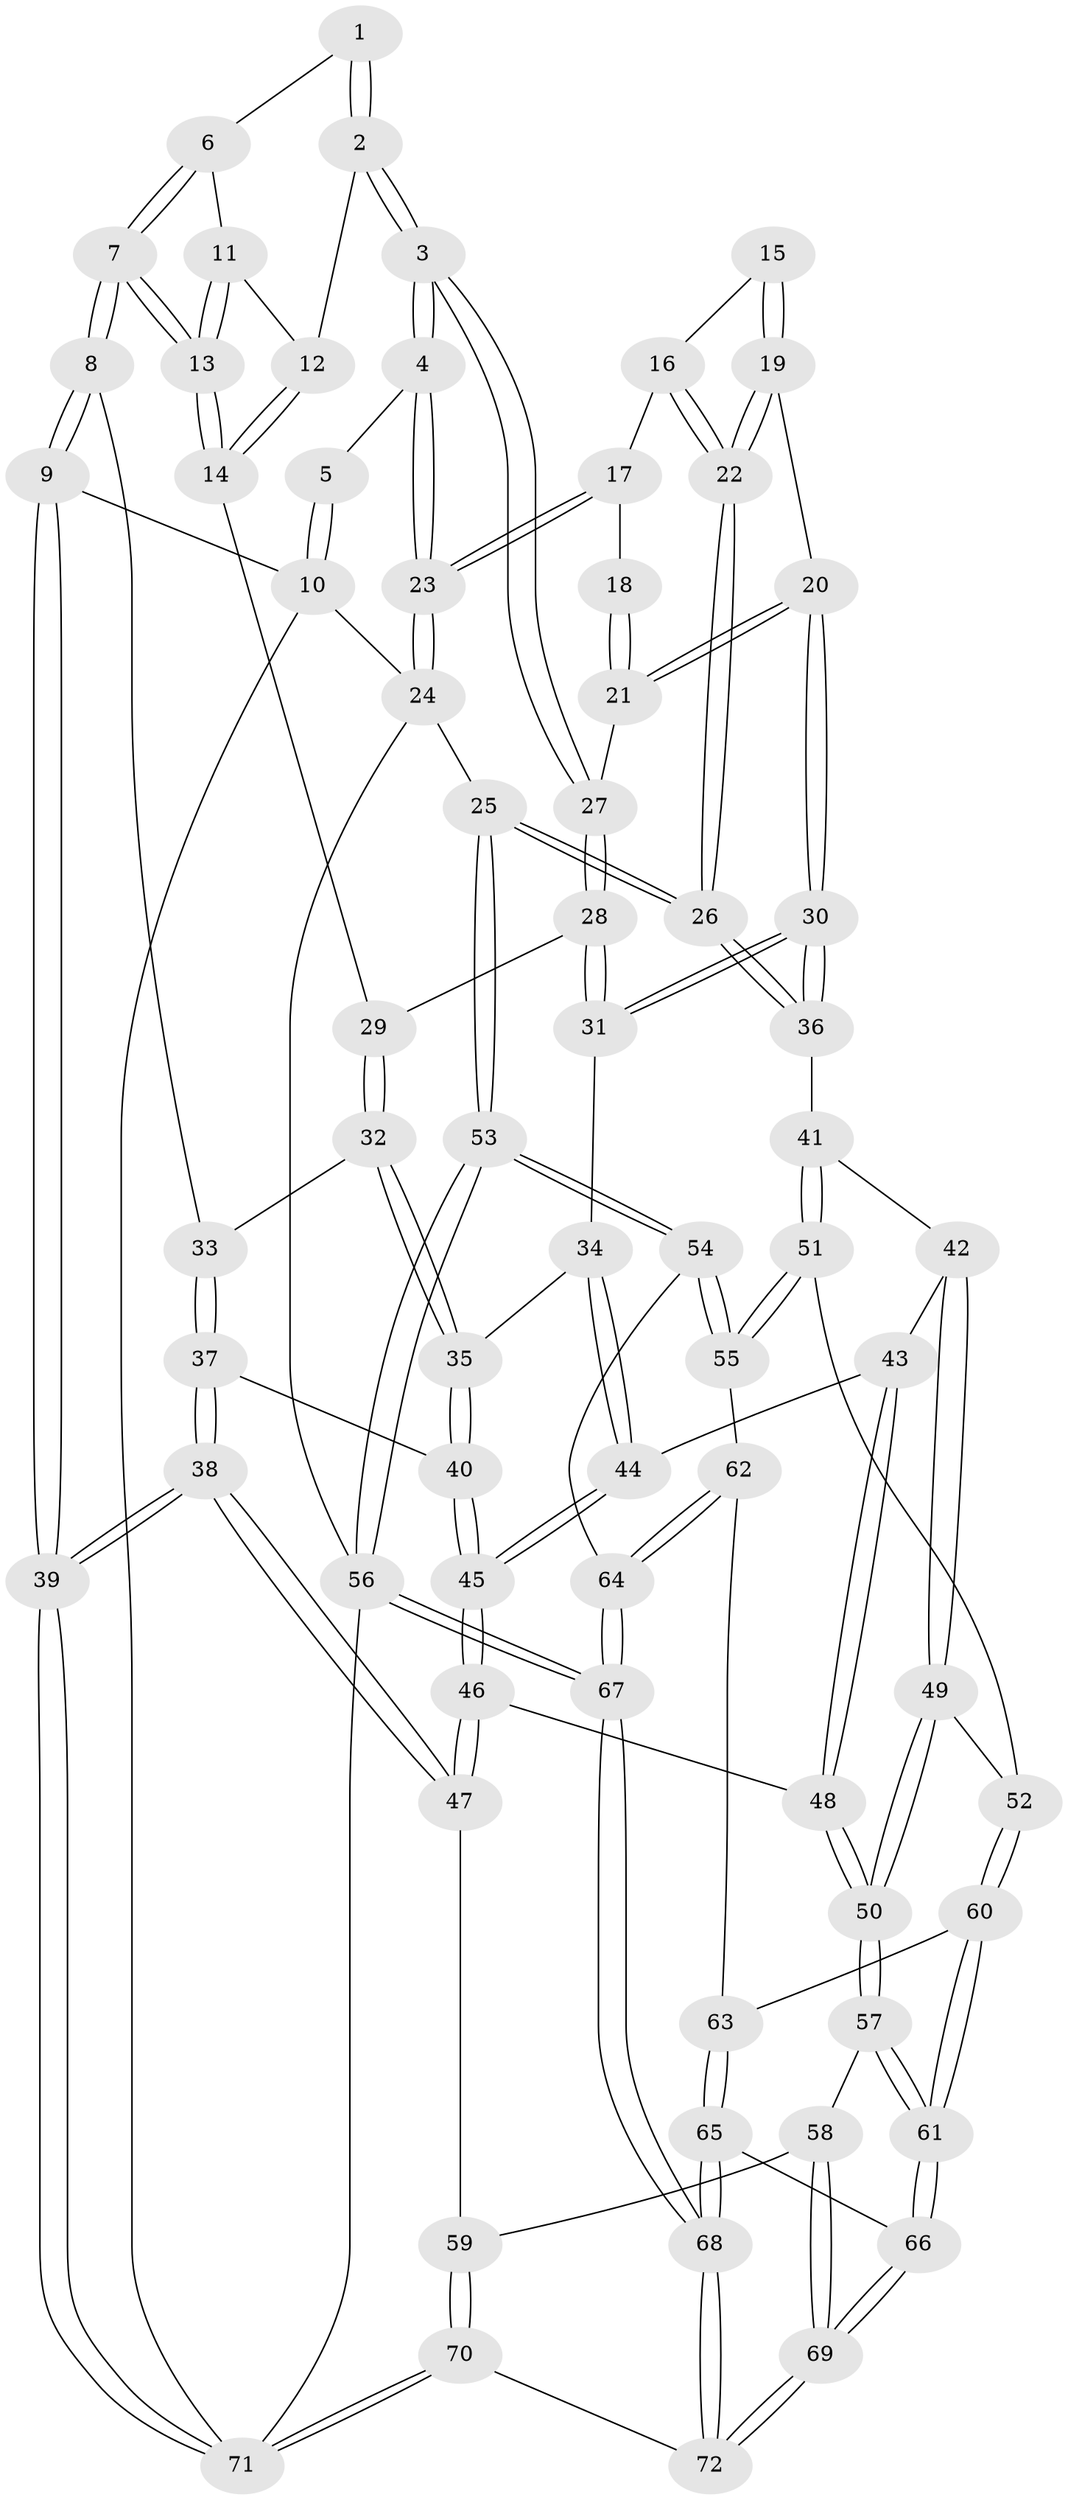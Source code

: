 // Generated by graph-tools (version 1.1) at 2025/01/03/09/25 05:01:22]
// undirected, 72 vertices, 177 edges
graph export_dot {
graph [start="1"]
  node [color=gray90,style=filled];
  1 [pos="+0.09549581460017458+0.030457487352807424"];
  2 [pos="+0.38977233557393476+0"];
  3 [pos="+0.5070516792775727+0"];
  4 [pos="+0.5071652774682509+0"];
  5 [pos="+0+0"];
  6 [pos="+0.10384271747932977+0.06100603046789738"];
  7 [pos="+0.08639545392429346+0.206350167115496"];
  8 [pos="+0.06818921137595539+0.2257245627266248"];
  9 [pos="+0+0.2798680060842861"];
  10 [pos="+0+0"];
  11 [pos="+0.1879494071805497+0.05576099375772459"];
  12 [pos="+0.29965206358450713+0.031119913980589033"];
  13 [pos="+0.11835479486250143+0.19474291687100226"];
  14 [pos="+0.14721996247899855+0.18560201454933914"];
  15 [pos="+0.8783012352190702+0.1141503367987207"];
  16 [pos="+0.9534417932192754+0.12083064831964312"];
  17 [pos="+1+0"];
  18 [pos="+0.8537659165294251+0.0802273681135088"];
  19 [pos="+0.8767260265335511+0.1914457388401595"];
  20 [pos="+0.7170332308977838+0.21212288255623984"];
  21 [pos="+0.6424227191237657+0.051129675798806465"];
  22 [pos="+1+0.3061115313271038"];
  23 [pos="+1+0"];
  24 [pos="+1+0"];
  25 [pos="+1+0.43011951698407236"];
  26 [pos="+1+0.4129441790587506"];
  27 [pos="+0.5098007073569261+0"];
  28 [pos="+0.4626660338155632+0.07047831260734588"];
  29 [pos="+0.302968090556183+0.21230878114241222"];
  30 [pos="+0.7278266924621434+0.341910670612673"];
  31 [pos="+0.47237795081413647+0.22653444272599263"];
  32 [pos="+0.27473862901148055+0.3368786979491891"];
  33 [pos="+0.1887956080335479+0.33775431089814417"];
  34 [pos="+0.46457850452533933+0.3190963801715095"];
  35 [pos="+0.28967495687663325+0.3492310891556648"];
  36 [pos="+0.7456740411433065+0.4280995408969959"];
  37 [pos="+0.14217283462867827+0.47954163734747074"];
  38 [pos="+0+0.7324964621737347"];
  39 [pos="+0+0.7444054941007838"];
  40 [pos="+0.31354163967245385+0.46215365696907196"];
  41 [pos="+0.6887175286526009+0.479743396852247"];
  42 [pos="+0.6305524081478174+0.47793063846291806"];
  43 [pos="+0.5567301609096437+0.45983860046776703"];
  44 [pos="+0.5280106825206651+0.4493015329167843"];
  45 [pos="+0.36679979010268926+0.5232659228752647"];
  46 [pos="+0.3209565540053769+0.6449024864877865"];
  47 [pos="+0.2113229666973366+0.7096886930957581"];
  48 [pos="+0.44371081832808956+0.6943349369147377"];
  49 [pos="+0.4929480160262707+0.7071967188217161"];
  50 [pos="+0.4710632890608884+0.7119850930231078"];
  51 [pos="+0.7047708268257952+0.5716689963963397"];
  52 [pos="+0.5913687613679265+0.7300487437685406"];
  53 [pos="+1+0.675470902591769"];
  54 [pos="+1+0.6934093746212779"];
  55 [pos="+0.7999427941989725+0.7224282022973443"];
  56 [pos="+1+1"];
  57 [pos="+0.46730938592470683+0.7916374916583084"];
  58 [pos="+0.4233264717576969+0.8502228295577697"];
  59 [pos="+0.3428111264098029+0.8507030163489654"];
  60 [pos="+0.5952141428460692+0.7385062824012577"];
  61 [pos="+0.5827064158599734+0.857842205852685"];
  62 [pos="+0.7885150785975529+0.7479065601576111"];
  63 [pos="+0.7324344014392711+0.7934716901407496"];
  64 [pos="+0.8422302819004017+0.8654258395320293"];
  65 [pos="+0.678183073536137+0.8999065451312234"];
  66 [pos="+0.5829048820444194+0.8583145335747772"];
  67 [pos="+0.9626086814660025+1"];
  68 [pos="+0.782510824023441+1"];
  69 [pos="+0.48529979095559006+0.946935822634158"];
  70 [pos="+0.2836207307294604+1"];
  71 [pos="+0+1"];
  72 [pos="+0.46121991796719036+1"];
  1 -- 2;
  1 -- 2;
  1 -- 6;
  2 -- 3;
  2 -- 3;
  2 -- 12;
  3 -- 4;
  3 -- 4;
  3 -- 27;
  3 -- 27;
  4 -- 5;
  4 -- 23;
  4 -- 23;
  5 -- 10;
  5 -- 10;
  6 -- 7;
  6 -- 7;
  6 -- 11;
  7 -- 8;
  7 -- 8;
  7 -- 13;
  7 -- 13;
  8 -- 9;
  8 -- 9;
  8 -- 33;
  9 -- 10;
  9 -- 39;
  9 -- 39;
  10 -- 24;
  10 -- 71;
  11 -- 12;
  11 -- 13;
  11 -- 13;
  12 -- 14;
  12 -- 14;
  13 -- 14;
  13 -- 14;
  14 -- 29;
  15 -- 16;
  15 -- 19;
  15 -- 19;
  16 -- 17;
  16 -- 22;
  16 -- 22;
  17 -- 18;
  17 -- 23;
  17 -- 23;
  18 -- 21;
  18 -- 21;
  19 -- 20;
  19 -- 22;
  19 -- 22;
  20 -- 21;
  20 -- 21;
  20 -- 30;
  20 -- 30;
  21 -- 27;
  22 -- 26;
  22 -- 26;
  23 -- 24;
  23 -- 24;
  24 -- 25;
  24 -- 56;
  25 -- 26;
  25 -- 26;
  25 -- 53;
  25 -- 53;
  26 -- 36;
  26 -- 36;
  27 -- 28;
  27 -- 28;
  28 -- 29;
  28 -- 31;
  28 -- 31;
  29 -- 32;
  29 -- 32;
  30 -- 31;
  30 -- 31;
  30 -- 36;
  30 -- 36;
  31 -- 34;
  32 -- 33;
  32 -- 35;
  32 -- 35;
  33 -- 37;
  33 -- 37;
  34 -- 35;
  34 -- 44;
  34 -- 44;
  35 -- 40;
  35 -- 40;
  36 -- 41;
  37 -- 38;
  37 -- 38;
  37 -- 40;
  38 -- 39;
  38 -- 39;
  38 -- 47;
  38 -- 47;
  39 -- 71;
  39 -- 71;
  40 -- 45;
  40 -- 45;
  41 -- 42;
  41 -- 51;
  41 -- 51;
  42 -- 43;
  42 -- 49;
  42 -- 49;
  43 -- 44;
  43 -- 48;
  43 -- 48;
  44 -- 45;
  44 -- 45;
  45 -- 46;
  45 -- 46;
  46 -- 47;
  46 -- 47;
  46 -- 48;
  47 -- 59;
  48 -- 50;
  48 -- 50;
  49 -- 50;
  49 -- 50;
  49 -- 52;
  50 -- 57;
  50 -- 57;
  51 -- 52;
  51 -- 55;
  51 -- 55;
  52 -- 60;
  52 -- 60;
  53 -- 54;
  53 -- 54;
  53 -- 56;
  53 -- 56;
  54 -- 55;
  54 -- 55;
  54 -- 64;
  55 -- 62;
  56 -- 67;
  56 -- 67;
  56 -- 71;
  57 -- 58;
  57 -- 61;
  57 -- 61;
  58 -- 59;
  58 -- 69;
  58 -- 69;
  59 -- 70;
  59 -- 70;
  60 -- 61;
  60 -- 61;
  60 -- 63;
  61 -- 66;
  61 -- 66;
  62 -- 63;
  62 -- 64;
  62 -- 64;
  63 -- 65;
  63 -- 65;
  64 -- 67;
  64 -- 67;
  65 -- 66;
  65 -- 68;
  65 -- 68;
  66 -- 69;
  66 -- 69;
  67 -- 68;
  67 -- 68;
  68 -- 72;
  68 -- 72;
  69 -- 72;
  69 -- 72;
  70 -- 71;
  70 -- 71;
  70 -- 72;
}
